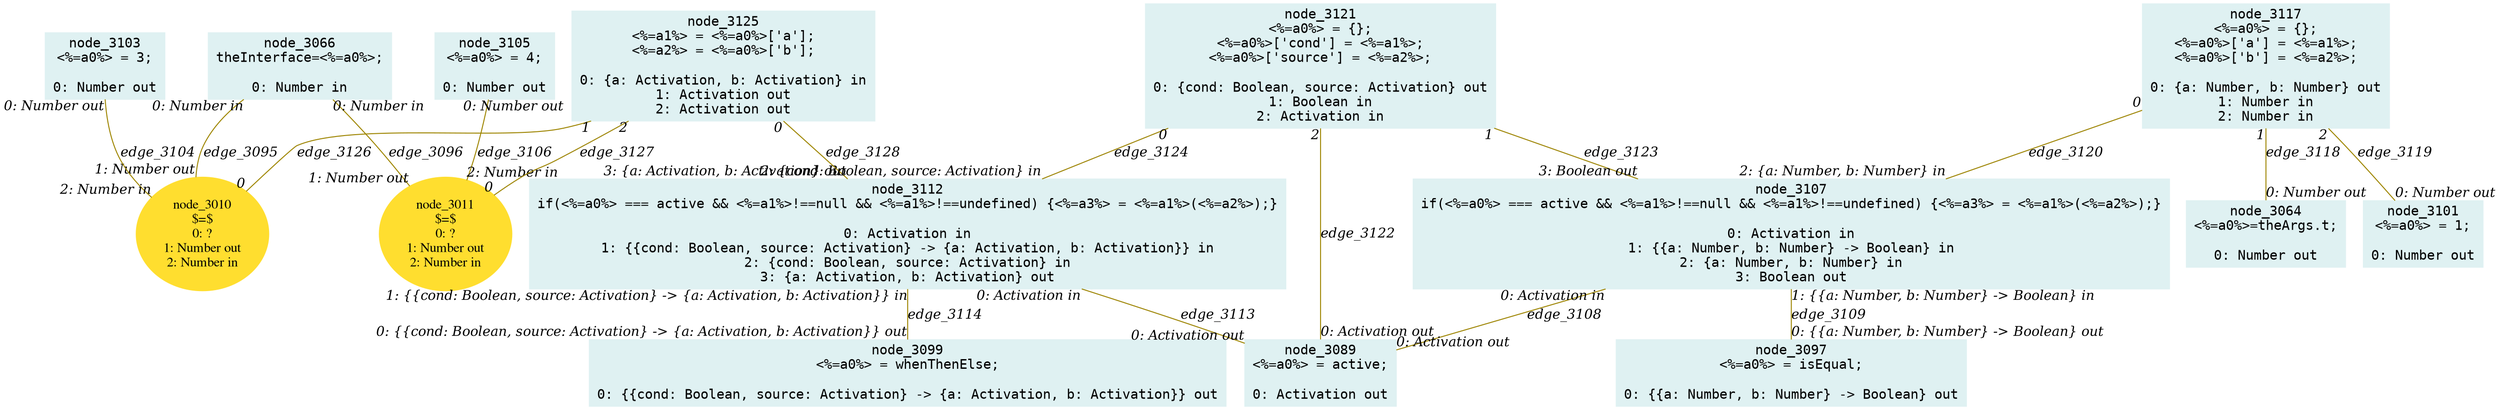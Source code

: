 digraph g{node_3010 [shape="ellipse", style="filled", color="#ffde2f", fontname="Times", label="node_3010
$=$
0: ?
1: Number out
2: Number in" ]
node_3011 [shape="ellipse", style="filled", color="#ffde2f", fontname="Times", label="node_3011
$=$
0: ?
1: Number out
2: Number in" ]
node_3064 [shape="box", style="filled", color="#dff1f2", fontname="Courier", label="node_3064
<%=a0%>=theArgs.t;

0: Number out" ]
node_3066 [shape="box", style="filled", color="#dff1f2", fontname="Courier", label="node_3066
theInterface=<%=a0%>;

0: Number in" ]
node_3089 [shape="box", style="filled", color="#dff1f2", fontname="Courier", label="node_3089
<%=a0%> = active;

0: Activation out" ]
node_3097 [shape="box", style="filled", color="#dff1f2", fontname="Courier", label="node_3097
<%=a0%> = isEqual;

0: {{a: Number, b: Number} -> Boolean} out" ]
node_3099 [shape="box", style="filled", color="#dff1f2", fontname="Courier", label="node_3099
<%=a0%> = whenThenElse;

0: {{cond: Boolean, source: Activation} -> {a: Activation, b: Activation}} out" ]
node_3101 [shape="box", style="filled", color="#dff1f2", fontname="Courier", label="node_3101
<%=a0%> = 1;

0: Number out" ]
node_3103 [shape="box", style="filled", color="#dff1f2", fontname="Courier", label="node_3103
<%=a0%> = 3;

0: Number out" ]
node_3105 [shape="box", style="filled", color="#dff1f2", fontname="Courier", label="node_3105
<%=a0%> = 4;

0: Number out" ]
node_3107 [shape="box", style="filled", color="#dff1f2", fontname="Courier", label="node_3107
if(<%=a0%> === active && <%=a1%>!==null && <%=a1%>!==undefined) {<%=a3%> = <%=a1%>(<%=a2%>);}

0: Activation in
1: {{a: Number, b: Number} -> Boolean} in
2: {a: Number, b: Number} in
3: Boolean out" ]
node_3112 [shape="box", style="filled", color="#dff1f2", fontname="Courier", label="node_3112
if(<%=a0%> === active && <%=a1%>!==null && <%=a1%>!==undefined) {<%=a3%> = <%=a1%>(<%=a2%>);}

0: Activation in
1: {{cond: Boolean, source: Activation} -> {a: Activation, b: Activation}} in
2: {cond: Boolean, source: Activation} in
3: {a: Activation, b: Activation} out" ]
node_3117 [shape="box", style="filled", color="#dff1f2", fontname="Courier", label="node_3117
<%=a0%> = {};
<%=a0%>['a'] = <%=a1%>;
<%=a0%>['b'] = <%=a2%>;

0: {a: Number, b: Number} out
1: Number in
2: Number in" ]
node_3121 [shape="box", style="filled", color="#dff1f2", fontname="Courier", label="node_3121
<%=a0%> = {};
<%=a0%>['cond'] = <%=a1%>;
<%=a0%>['source'] = <%=a2%>;

0: {cond: Boolean, source: Activation} out
1: Boolean in
2: Activation in" ]
node_3125 [shape="box", style="filled", color="#dff1f2", fontname="Courier", label="node_3125
<%=a1%> = <%=a0%>['a'];
<%=a2%> = <%=a0%>['b'];

0: {a: Activation, b: Activation} in
1: Activation out
2: Activation out" ]
node_3066 -> node_3010 [dir=none, arrowHead=none, fontname="Times-Italic", arrowsize=1, color="#9d8400", label="edge_3095",  headlabel="1: Number out", taillabel="0: Number in" ]
node_3066 -> node_3011 [dir=none, arrowHead=none, fontname="Times-Italic", arrowsize=1, color="#9d8400", label="edge_3096",  headlabel="1: Number out", taillabel="0: Number in" ]
node_3103 -> node_3010 [dir=none, arrowHead=none, fontname="Times-Italic", arrowsize=1, color="#9d8400", label="edge_3104",  headlabel="2: Number in", taillabel="0: Number out" ]
node_3105 -> node_3011 [dir=none, arrowHead=none, fontname="Times-Italic", arrowsize=1, color="#9d8400", label="edge_3106",  headlabel="2: Number in", taillabel="0: Number out" ]
node_3107 -> node_3089 [dir=none, arrowHead=none, fontname="Times-Italic", arrowsize=1, color="#9d8400", label="edge_3108",  headlabel="0: Activation out", taillabel="0: Activation in" ]
node_3107 -> node_3097 [dir=none, arrowHead=none, fontname="Times-Italic", arrowsize=1, color="#9d8400", label="edge_3109",  headlabel="0: {{a: Number, b: Number} -> Boolean} out", taillabel="1: {{a: Number, b: Number} -> Boolean} in" ]
node_3112 -> node_3089 [dir=none, arrowHead=none, fontname="Times-Italic", arrowsize=1, color="#9d8400", label="edge_3113",  headlabel="0: Activation out", taillabel="0: Activation in" ]
node_3112 -> node_3099 [dir=none, arrowHead=none, fontname="Times-Italic", arrowsize=1, color="#9d8400", label="edge_3114",  headlabel="0: {{cond: Boolean, source: Activation} -> {a: Activation, b: Activation}} out", taillabel="1: {{cond: Boolean, source: Activation} -> {a: Activation, b: Activation}} in" ]
node_3117 -> node_3064 [dir=none, arrowHead=none, fontname="Times-Italic", arrowsize=1, color="#9d8400", label="edge_3118",  headlabel="0: Number out", taillabel="1" ]
node_3117 -> node_3101 [dir=none, arrowHead=none, fontname="Times-Italic", arrowsize=1, color="#9d8400", label="edge_3119",  headlabel="0: Number out", taillabel="2" ]
node_3117 -> node_3107 [dir=none, arrowHead=none, fontname="Times-Italic", arrowsize=1, color="#9d8400", label="edge_3120",  headlabel="2: {a: Number, b: Number} in", taillabel="0" ]
node_3121 -> node_3089 [dir=none, arrowHead=none, fontname="Times-Italic", arrowsize=1, color="#9d8400", label="edge_3122",  headlabel="0: Activation out", taillabel="2" ]
node_3121 -> node_3107 [dir=none, arrowHead=none, fontname="Times-Italic", arrowsize=1, color="#9d8400", label="edge_3123",  headlabel="3: Boolean out", taillabel="1" ]
node_3121 -> node_3112 [dir=none, arrowHead=none, fontname="Times-Italic", arrowsize=1, color="#9d8400", label="edge_3124",  headlabel="2: {cond: Boolean, source: Activation} in", taillabel="0" ]
node_3125 -> node_3010 [dir=none, arrowHead=none, fontname="Times-Italic", arrowsize=1, color="#9d8400", label="edge_3126",  headlabel="0", taillabel="1" ]
node_3125 -> node_3011 [dir=none, arrowHead=none, fontname="Times-Italic", arrowsize=1, color="#9d8400", label="edge_3127",  headlabel="0", taillabel="2" ]
node_3125 -> node_3112 [dir=none, arrowHead=none, fontname="Times-Italic", arrowsize=1, color="#9d8400", label="edge_3128",  headlabel="3: {a: Activation, b: Activation} out", taillabel="0" ]
}